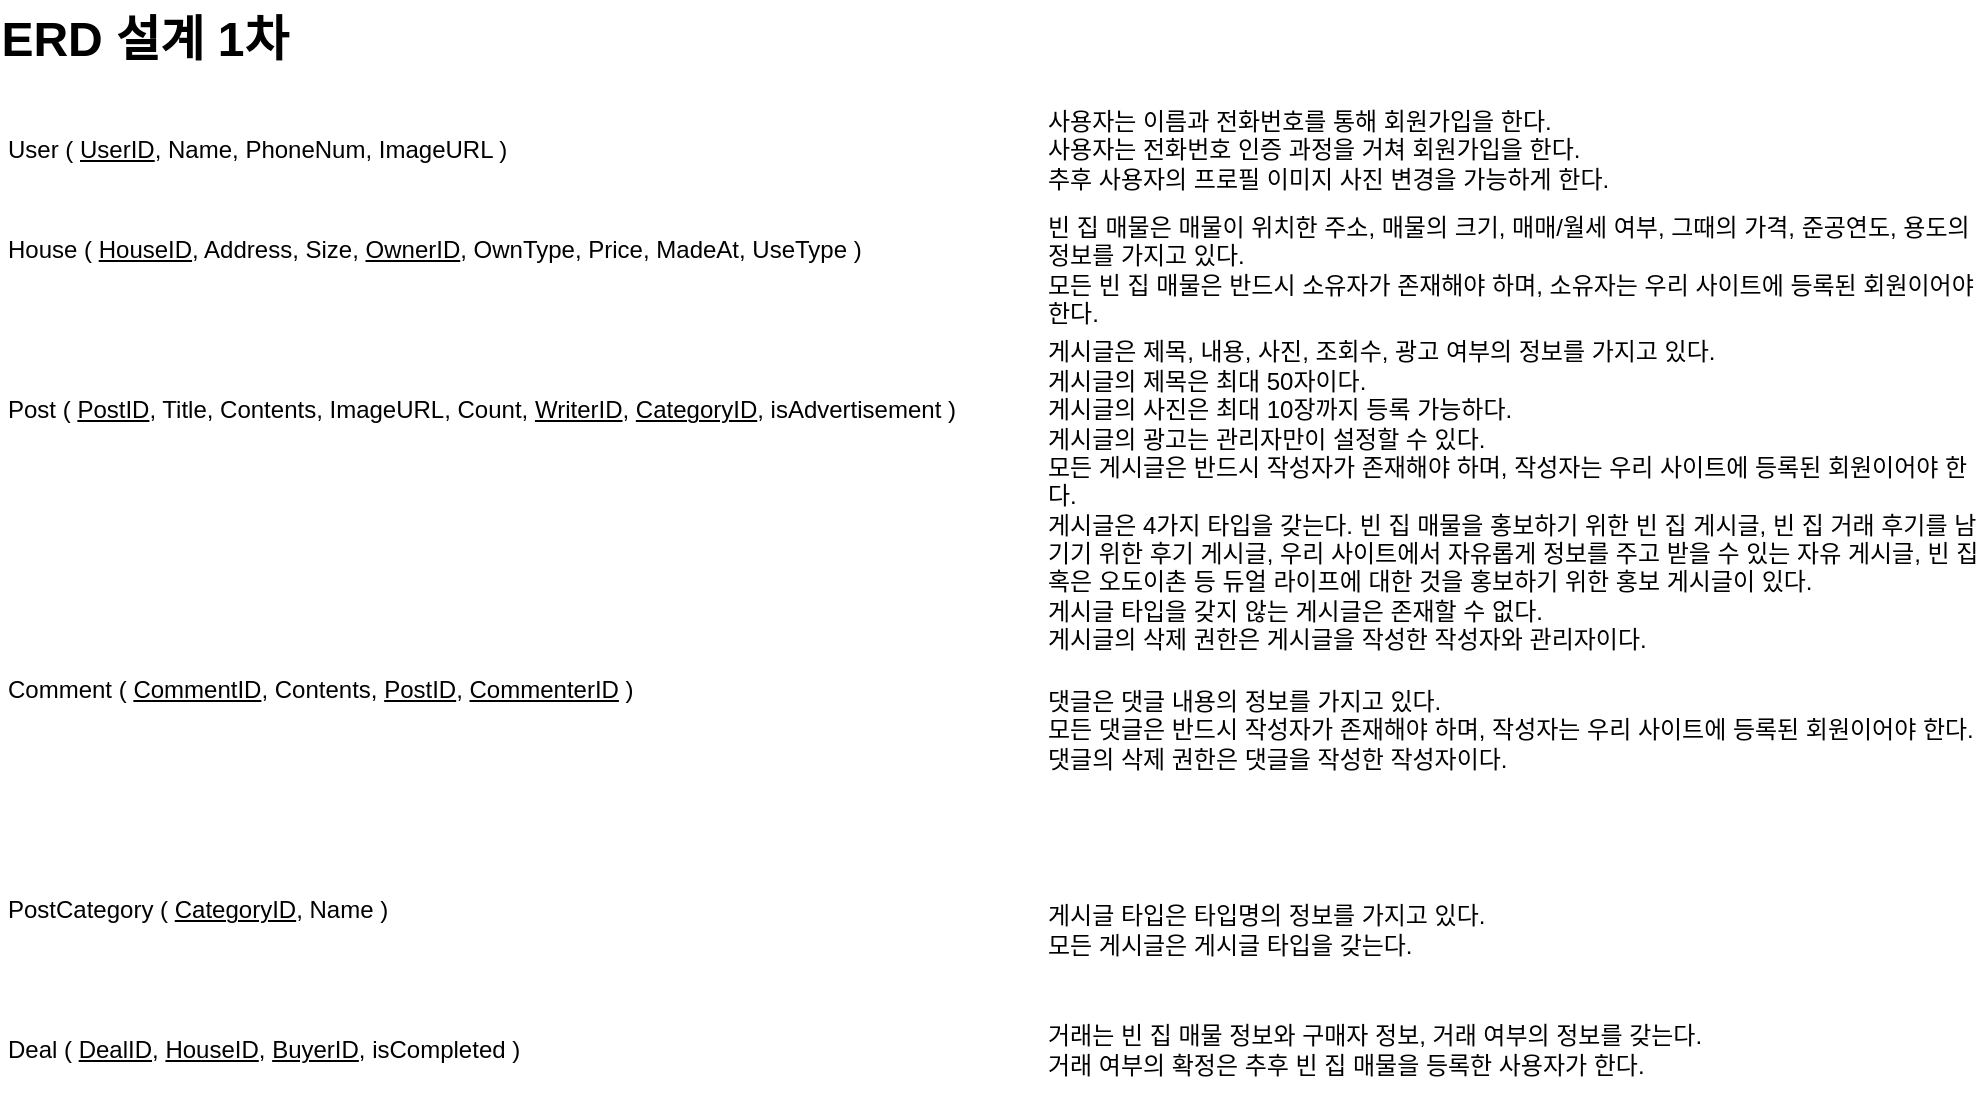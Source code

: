 <mxfile>
    <diagram id="7QqPtaQoR5CSWOnQSoGx" name="ERD 설계">
        <mxGraphModel dx="994" dy="593" grid="1" gridSize="10" guides="1" tooltips="1" connect="1" arrows="1" fold="1" page="1" pageScale="1" pageWidth="827" pageHeight="1169" math="0" shadow="0">
            <root>
                <mxCell id="0"/>
                <mxCell id="1" parent="0"/>
                <mxCell id="2" value="ERD 설계 1차" style="text;strokeColor=none;fillColor=none;html=1;fontSize=24;fontStyle=1;verticalAlign=middle;align=center;" parent="1" vertex="1">
                    <mxGeometry x="60" y="30" width="100" height="40" as="geometry"/>
                </mxCell>
                <mxCell id="6" value="User ( &lt;u&gt;UserID&lt;/u&gt;, Name, PhoneNum, ImageURL )" style="text;html=1;strokeColor=none;fillColor=none;align=left;verticalAlign=middle;whiteSpace=wrap;rounded=0;" parent="1" vertex="1">
                    <mxGeometry x="40" y="90" width="470" height="30" as="geometry"/>
                </mxCell>
                <mxCell id="7" value="House ( &lt;u&gt;HouseID&lt;/u&gt;, Address, Size, &lt;u&gt;OwnerID&lt;/u&gt;, OwnType, Price, MadeAt, UseType )" style="text;html=1;strokeColor=none;fillColor=none;align=left;verticalAlign=middle;whiteSpace=wrap;rounded=0;" parent="1" vertex="1">
                    <mxGeometry x="40" y="140" width="470" height="30" as="geometry"/>
                </mxCell>
                <mxCell id="8" value="Post ( &lt;u&gt;PostID&lt;/u&gt;, Title, Contents, ImageURL, Count,&amp;nbsp;&lt;u&gt;WriterID&lt;/u&gt;, &lt;u&gt;CategoryID&lt;/u&gt;, isAdvertisement )" style="text;html=1;strokeColor=none;fillColor=none;align=left;verticalAlign=middle;whiteSpace=wrap;rounded=0;" parent="1" vertex="1">
                    <mxGeometry x="40" y="220" width="480" height="30" as="geometry"/>
                </mxCell>
                <mxCell id="9" value="Comment ( &lt;u&gt;CommentID&lt;/u&gt;, Contents, &lt;u&gt;PostID&lt;/u&gt;, &lt;u&gt;CommenterID&lt;/u&gt; )" style="text;html=1;strokeColor=none;fillColor=none;align=left;verticalAlign=middle;whiteSpace=wrap;rounded=0;" parent="1" vertex="1">
                    <mxGeometry x="40" y="360" width="470" height="30" as="geometry"/>
                </mxCell>
                <mxCell id="11" value="PostCategory ( &lt;u&gt;CategoryID&lt;/u&gt;, Name )" style="text;html=1;strokeColor=none;fillColor=none;align=left;verticalAlign=middle;whiteSpace=wrap;rounded=0;" parent="1" vertex="1">
                    <mxGeometry x="40" y="470" width="470" height="30" as="geometry"/>
                </mxCell>
                <mxCell id="12" value="사용자는 이름과 전화번호를 통해 회원가입을 한다.&lt;br&gt;사용자는 전화번호 인증 과정을 거쳐 회원가입을 한다.&lt;br&gt;추후 사용자의 프로필 이미지 사진 변경을 가능하게 한다." style="text;html=1;strokeColor=none;fillColor=none;align=left;verticalAlign=middle;whiteSpace=wrap;rounded=0;" parent="1" vertex="1">
                    <mxGeometry x="560" y="90" width="470" height="30" as="geometry"/>
                </mxCell>
                <mxCell id="13" value="빈 집 매물은 매물이 위치한 주소, 매물의 크기, 매매/월세 여부, 그때의 가격, 준공연도, 용도의 정보를 가지고 있다.&lt;br&gt;모든 빈 집 매물은 반드시 소유자가 존재해야 하며, 소유자는 우리 사이트에 등록된 회원이어야 한다." style="text;html=1;strokeColor=none;fillColor=none;align=left;verticalAlign=middle;whiteSpace=wrap;rounded=0;" parent="1" vertex="1">
                    <mxGeometry x="560" y="150" width="470" height="30" as="geometry"/>
                </mxCell>
                <mxCell id="14" value="Deal ( &lt;u&gt;DealID&lt;/u&gt;, &lt;u&gt;HouseID&lt;/u&gt;, &lt;u&gt;BuyerID&lt;/u&gt;, isCompleted )" style="text;html=1;strokeColor=none;fillColor=none;align=left;verticalAlign=middle;whiteSpace=wrap;rounded=0;" vertex="1" parent="1">
                    <mxGeometry x="40" y="540" width="470" height="30" as="geometry"/>
                </mxCell>
                <mxCell id="15" value="게시글은 제목, 내용, 사진, 조회수, 광고 여부의 정보를 가지고 있다.&lt;br&gt;게시글의 제목은 최대 50자이다.&lt;br&gt;게시글의 사진은 최대 10장까지 등록 가능하다.&lt;br&gt;게시글의 광고는 관리자만이 설정할 수 있다.&lt;br&gt;모든 게시글은 반드시 작성자가 존재해야 하며, 작성자는 우리 사이트에 등록된 회원이어야 한다.&lt;br&gt;게시글은 4가지 타입을 갖는다. 빈 집 매물을 홍보하기 위한 빈 집 게시글, 빈 집 거래 후기를 남기기 위한 후기 게시글, 우리 사이트에서 자유롭게 정보를 주고 받을 수 있는 자유 게시글, 빈 집 혹은 오도이촌 등 듀얼 라이프에 대한 것을 홍보하기 위한 홍보 게시글이 있다.&lt;br&gt;게시글 타입을 갖지 않는 게시글은 존재할 수 없다.&lt;br&gt;게시글의 삭제 권한은 게시글을 작성한 작성자와 관리자이다." style="text;html=1;strokeColor=none;fillColor=none;align=left;verticalAlign=middle;whiteSpace=wrap;rounded=0;perimeterSpacing=0;" vertex="1" parent="1">
                    <mxGeometry x="560" y="205" width="470" height="145" as="geometry"/>
                </mxCell>
                <mxCell id="16" value="댓글은 댓글 내용의 정보를 가지고 있다.&amp;nbsp;&lt;br&gt;모든 댓글은 반드시 작성자가 존재해야 하며, 작성자는 우리 사이트에 등록된 회원이어야 한다.&lt;br&gt;댓글의 삭제 권한은 댓글을 작성한 작성자이다." style="text;html=1;strokeColor=none;fillColor=none;align=left;verticalAlign=middle;whiteSpace=wrap;rounded=0;perimeterSpacing=0;" vertex="1" parent="1">
                    <mxGeometry x="560" y="360" width="470" height="70" as="geometry"/>
                </mxCell>
                <mxCell id="17" value="게시글 타입은 타입명의 정보를 가지고 있다.&lt;br&gt;모든 게시글은 게시글 타입을 갖는다." style="text;html=1;strokeColor=none;fillColor=none;align=left;verticalAlign=middle;whiteSpace=wrap;rounded=0;perimeterSpacing=0;" vertex="1" parent="1">
                    <mxGeometry x="560" y="470" width="470" height="50" as="geometry"/>
                </mxCell>
                <mxCell id="18" value="거래는 빈 집 매물 정보와 구매자 정보, 거래 여부의 정보를 갖는다.&lt;br&gt;거래 여부의 확정은 추후 빈 집 매물을 등록한 사용자가 한다." style="text;html=1;strokeColor=none;fillColor=none;align=left;verticalAlign=middle;whiteSpace=wrap;rounded=0;perimeterSpacing=0;" vertex="1" parent="1">
                    <mxGeometry x="560" y="530" width="470" height="50" as="geometry"/>
                </mxCell>
            </root>
        </mxGraphModel>
    </diagram>
</mxfile>